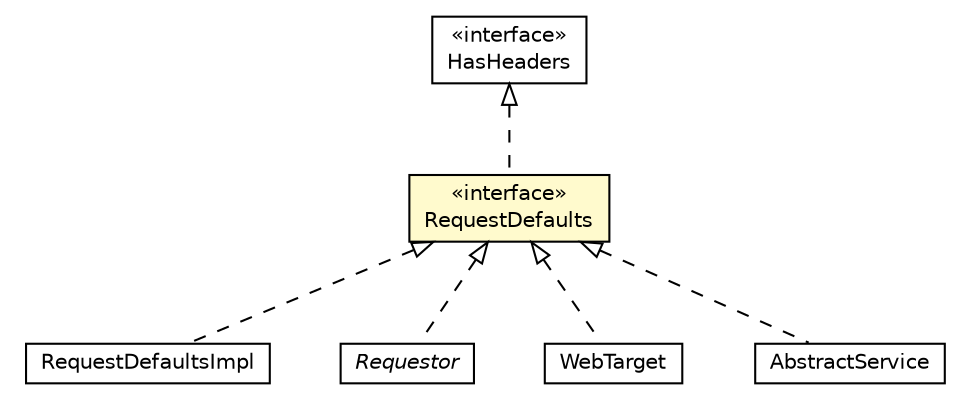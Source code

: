 #!/usr/local/bin/dot
#
# Class diagram 
# Generated by UMLGraph version R5_6-24-gf6e263 (http://www.umlgraph.org/)
#

digraph G {
	edge [fontname="Helvetica",fontsize=10,labelfontname="Helvetica",labelfontsize=10];
	node [fontname="Helvetica",fontsize=10,shape=plaintext];
	nodesep=0.25;
	ranksep=0.5;
	// io.reinert.requestor.RequestDefaultsImpl
	c23710 [label=<<table title="io.reinert.requestor.RequestDefaultsImpl" border="0" cellborder="1" cellspacing="0" cellpadding="2" port="p" href="./RequestDefaultsImpl.html">
		<tr><td><table border="0" cellspacing="0" cellpadding="1">
<tr><td align="center" balign="center"> RequestDefaultsImpl </td></tr>
		</table></td></tr>
		</table>>, URL="./RequestDefaultsImpl.html", fontname="Helvetica", fontcolor="black", fontsize=10.0];
	// io.reinert.requestor.HasHeaders
	c23719 [label=<<table title="io.reinert.requestor.HasHeaders" border="0" cellborder="1" cellspacing="0" cellpadding="2" port="p" href="./HasHeaders.html">
		<tr><td><table border="0" cellspacing="0" cellpadding="1">
<tr><td align="center" balign="center"> &#171;interface&#187; </td></tr>
<tr><td align="center" balign="center"> HasHeaders </td></tr>
		</table></td></tr>
		</table>>, URL="./HasHeaders.html", fontname="Helvetica", fontcolor="black", fontsize=10.0];
	// io.reinert.requestor.RequestDefaults
	c23734 [label=<<table title="io.reinert.requestor.RequestDefaults" border="0" cellborder="1" cellspacing="0" cellpadding="2" port="p" bgcolor="lemonChiffon" href="./RequestDefaults.html">
		<tr><td><table border="0" cellspacing="0" cellpadding="1">
<tr><td align="center" balign="center"> &#171;interface&#187; </td></tr>
<tr><td align="center" balign="center"> RequestDefaults </td></tr>
		</table></td></tr>
		</table>>, URL="./RequestDefaults.html", fontname="Helvetica", fontcolor="black", fontsize=10.0];
	// io.reinert.requestor.Requestor
	c23735 [label=<<table title="io.reinert.requestor.Requestor" border="0" cellborder="1" cellspacing="0" cellpadding="2" port="p" href="./Requestor.html">
		<tr><td><table border="0" cellspacing="0" cellpadding="1">
<tr><td align="center" balign="center"><font face="Helvetica-Oblique"> Requestor </font></td></tr>
		</table></td></tr>
		</table>>, URL="./Requestor.html", fontname="Helvetica", fontcolor="black", fontsize=10.0];
	// io.reinert.requestor.WebTarget
	c23736 [label=<<table title="io.reinert.requestor.WebTarget" border="0" cellborder="1" cellspacing="0" cellpadding="2" port="p" href="./WebTarget.html">
		<tr><td><table border="0" cellspacing="0" cellpadding="1">
<tr><td align="center" balign="center"> WebTarget </td></tr>
		</table></td></tr>
		</table>>, URL="./WebTarget.html", fontname="Helvetica", fontcolor="black", fontsize=10.0];
	// io.reinert.requestor.AbstractService
	c23745 [label=<<table title="io.reinert.requestor.AbstractService" border="0" cellborder="1" cellspacing="0" cellpadding="2" port="p" href="./AbstractService.html">
		<tr><td><table border="0" cellspacing="0" cellpadding="1">
<tr><td align="center" balign="center"> AbstractService </td></tr>
		</table></td></tr>
		</table>>, URL="./AbstractService.html", fontname="Helvetica", fontcolor="black", fontsize=10.0];
	//io.reinert.requestor.RequestDefaultsImpl implements io.reinert.requestor.RequestDefaults
	c23734:p -> c23710:p [dir=back,arrowtail=empty,style=dashed];
	//io.reinert.requestor.RequestDefaults implements io.reinert.requestor.HasHeaders
	c23719:p -> c23734:p [dir=back,arrowtail=empty,style=dashed];
	//io.reinert.requestor.Requestor implements io.reinert.requestor.RequestDefaults
	c23734:p -> c23735:p [dir=back,arrowtail=empty,style=dashed];
	//io.reinert.requestor.WebTarget implements io.reinert.requestor.RequestDefaults
	c23734:p -> c23736:p [dir=back,arrowtail=empty,style=dashed];
	//io.reinert.requestor.AbstractService implements io.reinert.requestor.RequestDefaults
	c23734:p -> c23745:p [dir=back,arrowtail=empty,style=dashed];
}

